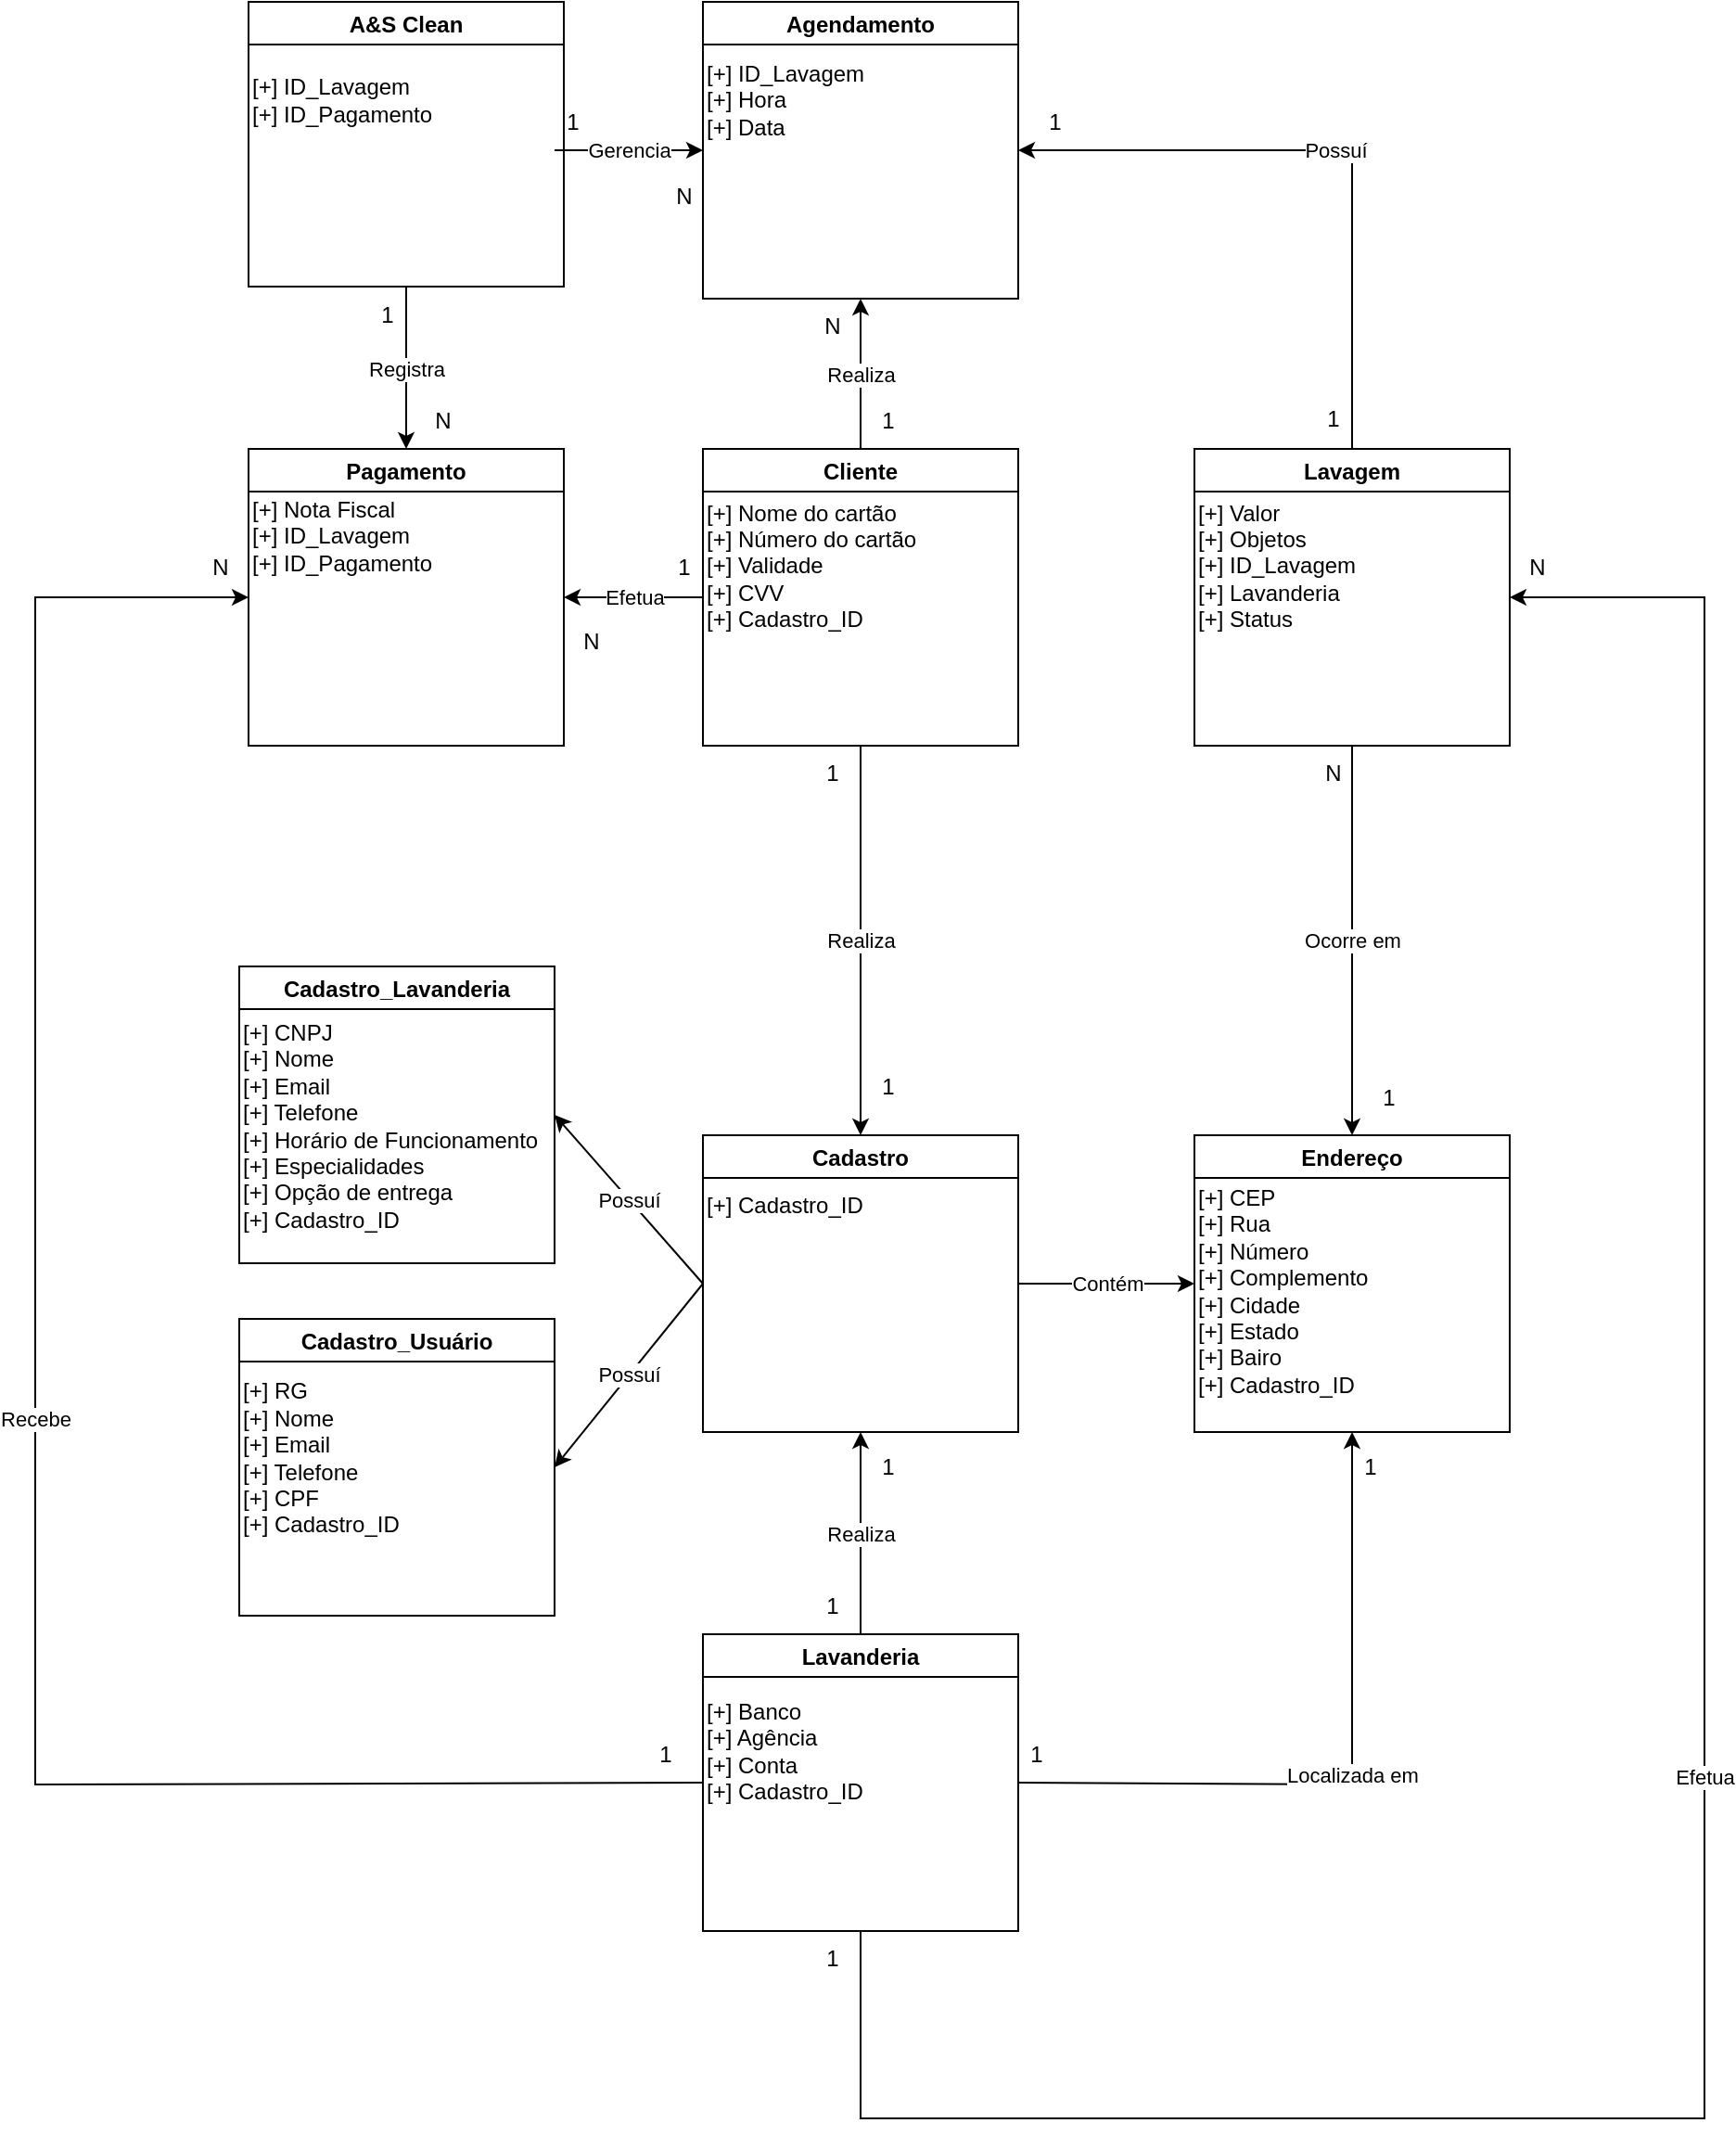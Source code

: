 <mxfile version="18.0.3" type="device"><diagram id="DmcTduDYuBKet-j59SAE" name="Page-1"><mxGraphModel dx="3671" dy="2669" grid="1" gridSize="10" guides="1" tooltips="1" connect="1" arrows="1" fold="1" page="1" pageScale="1" pageWidth="827" pageHeight="1169" math="0" shadow="0"><root><mxCell id="0"/><mxCell id="1" parent="0"/><mxCell id="A_NqOpJpaSKoTpqkqGqV-1" value="Cliente" style="swimlane;" parent="1" vertex="1"><mxGeometry x="-90" y="-919" width="170" height="160" as="geometry"/></mxCell><mxCell id="ulUcq-Yd6dtmYn1X-_2q-7" value="&lt;div&gt;[+] Nome do cartão&lt;br&gt;&lt;/div&gt;&lt;div&gt;[+] Número do cartão&lt;br&gt;&lt;/div&gt;&lt;div&gt;[+] Validade&lt;/div&gt;&lt;div&gt;[+] CVV&lt;/div&gt;&lt;div&gt;&lt;div&gt;[+] Cadastro_ID&lt;/div&gt;&lt;/div&gt;" style="text;html=1;strokeColor=none;fillColor=none;align=left;verticalAlign=middle;whiteSpace=wrap;rounded=0;" parent="A_NqOpJpaSKoTpqkqGqV-1" vertex="1"><mxGeometry y="33" width="170" height="59" as="geometry"/></mxCell><mxCell id="A_NqOpJpaSKoTpqkqGqV-2" value="Lavanderia" style="swimlane;startSize=23;" parent="1" vertex="1"><mxGeometry x="-90" y="-280" width="170" height="160" as="geometry"/></mxCell><mxCell id="ulUcq-Yd6dtmYn1X-_2q-6" value="&lt;div&gt;[+] Banco&lt;br&gt;&lt;/div&gt;&lt;div&gt;[+] Agência&lt;br&gt;&lt;/div&gt;&lt;div&gt;[+] Conta&lt;br&gt;&lt;/div&gt;&lt;div&gt;&lt;div&gt;[+] Cadastro_ID&lt;/div&gt;&lt;/div&gt;" style="text;html=1;strokeColor=none;fillColor=none;align=left;verticalAlign=middle;whiteSpace=wrap;rounded=0;" parent="A_NqOpJpaSKoTpqkqGqV-2" vertex="1"><mxGeometry y="40" width="170" height="45" as="geometry"/></mxCell><mxCell id="A_NqOpJpaSKoTpqkqGqV-3" value="A&amp;S Clean" style="swimlane;" parent="1" vertex="1"><mxGeometry x="-335" y="-1160" width="170" height="153.5" as="geometry"/></mxCell><mxCell id="vc5XY6tKWXTuWezekwIq-4" value="&lt;div&gt;[+] ID_Lavagem&lt;br&gt;&lt;/div&gt;&lt;div&gt;[+] ID_Pagamento&lt;br&gt;&lt;/div&gt;" style="text;html=1;strokeColor=none;fillColor=none;align=left;verticalAlign=middle;whiteSpace=wrap;rounded=0;" vertex="1" parent="A_NqOpJpaSKoTpqkqGqV-3"><mxGeometry y="42.5" width="170" height="20" as="geometry"/></mxCell><mxCell id="A_NqOpJpaSKoTpqkqGqV-8" value="Lavagem" style="swimlane;" parent="1" vertex="1"><mxGeometry x="175" y="-919" width="170" height="160" as="geometry"/></mxCell><mxCell id="ulUcq-Yd6dtmYn1X-_2q-8" value="&lt;div&gt;[+] Valor&lt;br&gt;&lt;/div&gt;&lt;div&gt;[+] Objetos&lt;br&gt;&lt;/div&gt;&lt;div&gt;[+] ID_Lavagem&lt;br&gt;&lt;/div&gt;&lt;div&gt;[+] Lavanderia&lt;br&gt;&lt;/div&gt;&lt;div&gt;[+] Status&lt;br&gt;&lt;/div&gt;" style="text;html=1;strokeColor=none;fillColor=none;align=left;verticalAlign=middle;whiteSpace=wrap;rounded=0;" parent="A_NqOpJpaSKoTpqkqGqV-8" vertex="1"><mxGeometry y="25" width="170" height="75" as="geometry"/></mxCell><mxCell id="A_NqOpJpaSKoTpqkqGqV-9" value="Agendamento" style="swimlane;" parent="1" vertex="1"><mxGeometry x="-90" y="-1160" width="170" height="160" as="geometry"/></mxCell><mxCell id="ulUcq-Yd6dtmYn1X-_2q-9" value="&lt;div&gt;[+] ID_Lavagem&lt;br&gt;&lt;/div&gt;&lt;div&gt;[+] Hora&lt;br&gt;&lt;/div&gt;&lt;div&gt;[+] Data&lt;br&gt;&lt;/div&gt;" style="text;html=1;strokeColor=none;fillColor=none;align=left;verticalAlign=middle;whiteSpace=wrap;rounded=0;" parent="A_NqOpJpaSKoTpqkqGqV-9" vertex="1"><mxGeometry y="30" width="170" height="45" as="geometry"/></mxCell><mxCell id="A_NqOpJpaSKoTpqkqGqV-10" value="Cadastro" style="swimlane;" parent="1" vertex="1"><mxGeometry x="-90" y="-549" width="170" height="160" as="geometry"/></mxCell><mxCell id="vc5XY6tKWXTuWezekwIq-1" value="&lt;div&gt;[+] Cadastro_ID&lt;/div&gt;" style="text;html=1;strokeColor=none;fillColor=none;align=left;verticalAlign=middle;whiteSpace=wrap;rounded=0;" vertex="1" parent="A_NqOpJpaSKoTpqkqGqV-10"><mxGeometry y="25" width="170" height="25" as="geometry"/></mxCell><mxCell id="A_NqOpJpaSKoTpqkqGqV-11" value="Endereço" style="swimlane;" parent="1" vertex="1"><mxGeometry x="175" y="-549" width="170" height="160" as="geometry"/></mxCell><mxCell id="vc5XY6tKWXTuWezekwIq-2" value="&lt;div&gt;[+] CEP&lt;br&gt;&lt;/div&gt;&lt;div&gt;[+] Rua&lt;br&gt;&lt;/div&gt;&lt;div&gt;[+] Número&lt;/div&gt;&lt;div&gt;[+] Complemento&lt;br&gt;&lt;/div&gt;&lt;div&gt;[+] Cidade&lt;br&gt;&lt;/div&gt;&lt;div&gt;[+] Estado&lt;/div&gt;&lt;div&gt;[+] Bairo&lt;br&gt;&lt;/div&gt;&lt;div&gt;&lt;div&gt;[+] Cadastro_ID&lt;/div&gt;&lt;/div&gt;" style="text;html=1;strokeColor=none;fillColor=none;align=left;verticalAlign=middle;whiteSpace=wrap;rounded=0;" vertex="1" parent="A_NqOpJpaSKoTpqkqGqV-11"><mxGeometry y="29" width="170" height="110" as="geometry"/></mxCell><mxCell id="A_NqOpJpaSKoTpqkqGqV-13" value="Pagamento" style="swimlane;startSize=23;" parent="1" vertex="1"><mxGeometry x="-335" y="-919" width="170" height="160" as="geometry"/></mxCell><mxCell id="vc5XY6tKWXTuWezekwIq-3" value="&lt;div&gt;[+] Nota Fiscal&lt;br&gt;&lt;/div&gt;&lt;div&gt;[+] ID_Lavagem&lt;br&gt;&lt;/div&gt;&lt;div&gt;[+] ID_Pagamento&lt;br&gt;&lt;/div&gt;" style="text;html=1;strokeColor=none;fillColor=none;align=left;verticalAlign=middle;whiteSpace=wrap;rounded=0;" vertex="1" parent="A_NqOpJpaSKoTpqkqGqV-13"><mxGeometry y="29" width="170" height="35" as="geometry"/></mxCell><mxCell id="A_NqOpJpaSKoTpqkqGqV-14" value="Realiza" style="endArrow=classic;html=1;rounded=0;exitX=0.5;exitY=1;exitDx=0;exitDy=0;entryX=0.5;entryY=0;entryDx=0;entryDy=0;" parent="1" source="A_NqOpJpaSKoTpqkqGqV-1" target="A_NqOpJpaSKoTpqkqGqV-10" edge="1"><mxGeometry width="50" height="50" relative="1" as="geometry"><mxPoint x="310" y="-509" as="sourcePoint"/><mxPoint x="-30" y="-539" as="targetPoint"/></mxGeometry></mxCell><mxCell id="A_NqOpJpaSKoTpqkqGqV-17" value="Realiza" style="endArrow=classic;html=1;rounded=0;exitX=0.5;exitY=0;exitDx=0;exitDy=0;entryX=0.5;entryY=1;entryDx=0;entryDy=0;" parent="1" source="A_NqOpJpaSKoTpqkqGqV-1" target="A_NqOpJpaSKoTpqkqGqV-9" edge="1"><mxGeometry width="50" height="50" relative="1" as="geometry"><mxPoint x="310" y="-479" as="sourcePoint"/><mxPoint x="360" y="-529" as="targetPoint"/></mxGeometry></mxCell><mxCell id="A_NqOpJpaSKoTpqkqGqV-18" value="Ocorre em" style="endArrow=classic;html=1;rounded=0;exitX=0.5;exitY=1;exitDx=0;exitDy=0;entryX=0.5;entryY=0;entryDx=0;entryDy=0;" parent="1" source="A_NqOpJpaSKoTpqkqGqV-8" target="A_NqOpJpaSKoTpqkqGqV-11" edge="1"><mxGeometry width="50" height="50" relative="1" as="geometry"><mxPoint x="310" y="-479" as="sourcePoint"/><mxPoint x="360" y="-529" as="targetPoint"/></mxGeometry></mxCell><mxCell id="A_NqOpJpaSKoTpqkqGqV-19" value="Contém" style="endArrow=classic;html=1;rounded=0;exitX=1;exitY=0.5;exitDx=0;exitDy=0;entryX=0;entryY=0.5;entryDx=0;entryDy=0;" parent="1" source="A_NqOpJpaSKoTpqkqGqV-10" target="A_NqOpJpaSKoTpqkqGqV-11" edge="1"><mxGeometry width="50" height="50" relative="1" as="geometry"><mxPoint x="310" y="-609" as="sourcePoint"/><mxPoint x="360" y="-659" as="targetPoint"/></mxGeometry></mxCell><mxCell id="A_NqOpJpaSKoTpqkqGqV-20" value="Possuí" style="endArrow=classic;html=1;rounded=0;entryX=1;entryY=0.5;entryDx=0;entryDy=0;exitX=0.5;exitY=0;exitDx=0;exitDy=0;" parent="1" source="A_NqOpJpaSKoTpqkqGqV-8" target="A_NqOpJpaSKoTpqkqGqV-9" edge="1"><mxGeometry width="50" height="50" relative="1" as="geometry"><mxPoint x="310" y="-739" as="sourcePoint"/><mxPoint x="360" y="-789" as="targetPoint"/><Array as="points"><mxPoint x="260" y="-1080"/></Array></mxGeometry></mxCell><mxCell id="A_NqOpJpaSKoTpqkqGqV-21" value="Realiza" style="endArrow=classic;html=1;rounded=0;exitX=0.5;exitY=0;exitDx=0;exitDy=0;entryX=0.5;entryY=1;entryDx=0;entryDy=0;" parent="1" source="A_NqOpJpaSKoTpqkqGqV-2" target="A_NqOpJpaSKoTpqkqGqV-10" edge="1"><mxGeometry width="50" height="50" relative="1" as="geometry"><mxPoint x="190" y="-249" as="sourcePoint"/><mxPoint x="240" y="-299" as="targetPoint"/></mxGeometry></mxCell><mxCell id="A_NqOpJpaSKoTpqkqGqV-22" value="Possuí" style="endArrow=classic;html=1;rounded=0;exitX=0;exitY=0.5;exitDx=0;exitDy=0;entryX=1;entryY=0.5;entryDx=0;entryDy=0;" parent="1" source="A_NqOpJpaSKoTpqkqGqV-10" target="A_NqOpJpaSKoTpqkqGqV-23" edge="1"><mxGeometry width="50" height="50" relative="1" as="geometry"><mxPoint x="190" y="-519" as="sourcePoint"/><mxPoint x="-210" y="-549" as="targetPoint"/></mxGeometry></mxCell><mxCell id="A_NqOpJpaSKoTpqkqGqV-23" value="Cadastro_Lavanderia" style="swimlane;" parent="1" vertex="1"><mxGeometry x="-340" y="-640" width="170" height="160" as="geometry"/></mxCell><mxCell id="ulUcq-Yd6dtmYn1X-_2q-3" value="&lt;div&gt;[+] CNPJ&lt;/div&gt;&lt;div&gt;[+] Nome&lt;/div&gt;&lt;div&gt;[+] Email&lt;/div&gt;&lt;div&gt;[+] Telefone&lt;/div&gt;&lt;div&gt;[+] Horário de Funcionamento&lt;/div&gt;&lt;div&gt;[+] Especialidades&lt;/div&gt;&lt;div&gt;[+] Opção de entrega&lt;/div&gt;&lt;div&gt;&lt;div&gt;[+] Cadastro_ID&lt;/div&gt;&lt;/div&gt;" style="text;html=1;strokeColor=none;fillColor=none;align=left;verticalAlign=middle;whiteSpace=wrap;rounded=0;" parent="A_NqOpJpaSKoTpqkqGqV-23" vertex="1"><mxGeometry y="31" width="170" height="110" as="geometry"/></mxCell><mxCell id="A_NqOpJpaSKoTpqkqGqV-24" value="Cadastro_Usuário" style="swimlane;" parent="1" vertex="1"><mxGeometry x="-340" y="-450" width="170" height="160" as="geometry"/></mxCell><mxCell id="ulUcq-Yd6dtmYn1X-_2q-4" value="&lt;div&gt;[+] RG&lt;/div&gt;&lt;div&gt;[+] Nome&lt;br&gt;&lt;/div&gt;&lt;div&gt;[+] Email&lt;/div&gt;&lt;div&gt;[+] Telefone&lt;/div&gt;&lt;div&gt;[+] CPF&lt;/div&gt;&lt;div&gt;&lt;div&gt;[+] Cadastro_ID&lt;/div&gt;&lt;/div&gt;" style="text;html=1;strokeColor=none;fillColor=none;align=left;verticalAlign=middle;whiteSpace=wrap;rounded=0;" parent="A_NqOpJpaSKoTpqkqGqV-24" vertex="1"><mxGeometry y="40" width="170" height="70" as="geometry"/></mxCell><mxCell id="A_NqOpJpaSKoTpqkqGqV-25" value="Possuí" style="endArrow=classic;html=1;rounded=0;entryX=1;entryY=0.5;entryDx=0;entryDy=0;exitX=0;exitY=0.5;exitDx=0;exitDy=0;" parent="1" source="A_NqOpJpaSKoTpqkqGqV-10" target="A_NqOpJpaSKoTpqkqGqV-24" edge="1"><mxGeometry width="50" height="50" relative="1" as="geometry"><mxPoint x="190" y="-519" as="sourcePoint"/><mxPoint x="240" y="-569" as="targetPoint"/></mxGeometry></mxCell><mxCell id="A_NqOpJpaSKoTpqkqGqV-26" value="Efetua" style="endArrow=classic;html=1;rounded=0;exitX=0;exitY=0.5;exitDx=0;exitDy=0;entryX=1;entryY=0.5;entryDx=0;entryDy=0;" parent="1" source="A_NqOpJpaSKoTpqkqGqV-1" target="A_NqOpJpaSKoTpqkqGqV-13" edge="1"><mxGeometry width="50" height="50" relative="1" as="geometry"><mxPoint x="-80" y="-459.0" as="sourcePoint"/><mxPoint x="-200" y="-559" as="targetPoint"/></mxGeometry></mxCell><mxCell id="A_NqOpJpaSKoTpqkqGqV-27" value="Registra" style="endArrow=classic;html=1;rounded=0;exitX=0.5;exitY=1;exitDx=0;exitDy=0;entryX=0.5;entryY=0;entryDx=0;entryDy=0;" parent="1" source="A_NqOpJpaSKoTpqkqGqV-3" target="A_NqOpJpaSKoTpqkqGqV-13" edge="1"><mxGeometry width="50" height="50" relative="1" as="geometry"><mxPoint x="50" y="-919" as="sourcePoint"/><mxPoint x="100" y="-969" as="targetPoint"/></mxGeometry></mxCell><mxCell id="A_NqOpJpaSKoTpqkqGqV-28" value="Recebe" style="endArrow=classic;html=1;rounded=0;exitX=0;exitY=0.5;exitDx=0;exitDy=0;entryX=0;entryY=0.5;entryDx=0;entryDy=0;" parent="1" source="A_NqOpJpaSKoTpqkqGqV-2" target="A_NqOpJpaSKoTpqkqGqV-13" edge="1"><mxGeometry width="50" height="50" relative="1" as="geometry"><mxPoint x="-90" y="-259" as="sourcePoint"/><mxPoint x="-530" y="-319" as="targetPoint"/><Array as="points"><mxPoint x="-450" y="-199"/><mxPoint x="-450" y="-839"/></Array></mxGeometry></mxCell><mxCell id="A_NqOpJpaSKoTpqkqGqV-29" value="Localizada em" style="endArrow=classic;html=1;rounded=0;exitX=1;exitY=0.5;exitDx=0;exitDy=0;entryX=0.5;entryY=1;entryDx=0;entryDy=0;" parent="1" source="A_NqOpJpaSKoTpqkqGqV-2" target="A_NqOpJpaSKoTpqkqGqV-11" edge="1"><mxGeometry width="50" height="50" relative="1" as="geometry"><mxPoint x="-100" y="-449" as="sourcePoint"/><mxPoint x="-50" y="-499" as="targetPoint"/><Array as="points"><mxPoint x="260" y="-199"/></Array></mxGeometry></mxCell><mxCell id="A_NqOpJpaSKoTpqkqGqV-31" value="Efetua" style="endArrow=classic;html=1;rounded=0;exitX=0.5;exitY=1;exitDx=0;exitDy=0;entryX=1;entryY=0.5;entryDx=0;entryDy=0;" parent="1" source="A_NqOpJpaSKoTpqkqGqV-2" target="A_NqOpJpaSKoTpqkqGqV-8" edge="1"><mxGeometry width="50" height="50" relative="1" as="geometry"><mxPoint x="-370" y="-419" as="sourcePoint"/><mxPoint x="-320" y="-469" as="targetPoint"/><Array as="points"><mxPoint x="-5" y="-19"/><mxPoint x="450" y="-19"/><mxPoint x="450" y="-839"/></Array></mxGeometry></mxCell><mxCell id="A_NqOpJpaSKoTpqkqGqV-33" value="Gerencia" style="endArrow=classic;html=1;rounded=0;entryX=0;entryY=0.5;entryDx=0;entryDy=0;" parent="1" target="A_NqOpJpaSKoTpqkqGqV-9" edge="1"><mxGeometry width="50" height="50" relative="1" as="geometry"><mxPoint x="-170" y="-1080" as="sourcePoint"/><mxPoint x="450" y="-779" as="targetPoint"/></mxGeometry></mxCell><mxCell id="vc5XY6tKWXTuWezekwIq-6" value="1" style="text;html=1;strokeColor=none;fillColor=none;align=center;verticalAlign=middle;whiteSpace=wrap;rounded=0;" vertex="1" parent="1"><mxGeometry x="-30" y="-120" width="20" height="30" as="geometry"/></mxCell><mxCell id="vc5XY6tKWXTuWezekwIq-7" value="N" style="text;html=1;strokeColor=none;fillColor=none;align=center;verticalAlign=middle;whiteSpace=wrap;rounded=0;" vertex="1" parent="1"><mxGeometry x="350" y="-870" width="20" height="30" as="geometry"/></mxCell><mxCell id="vc5XY6tKWXTuWezekwIq-8" value="1" style="text;html=1;strokeColor=none;fillColor=none;align=center;verticalAlign=middle;whiteSpace=wrap;rounded=0;" vertex="1" parent="1"><mxGeometry x="-30" y="-310" width="20" height="30" as="geometry"/></mxCell><mxCell id="vc5XY6tKWXTuWezekwIq-9" value="1" style="text;html=1;strokeColor=none;fillColor=none;align=center;verticalAlign=middle;whiteSpace=wrap;rounded=0;" vertex="1" parent="1"><mxGeometry y="-385" width="20" height="30" as="geometry"/></mxCell><mxCell id="vc5XY6tKWXTuWezekwIq-10" value="1" style="text;html=1;strokeColor=none;fillColor=none;align=center;verticalAlign=middle;whiteSpace=wrap;rounded=0;" vertex="1" parent="1"><mxGeometry x="-30" y="-759" width="20" height="30" as="geometry"/></mxCell><mxCell id="vc5XY6tKWXTuWezekwIq-11" value="1" style="text;html=1;strokeColor=none;fillColor=none;align=center;verticalAlign=middle;whiteSpace=wrap;rounded=0;" vertex="1" parent="1"><mxGeometry y="-590" width="20" height="30" as="geometry"/></mxCell><mxCell id="vc5XY6tKWXTuWezekwIq-12" value="N" style="text;html=1;strokeColor=none;fillColor=none;align=center;verticalAlign=middle;whiteSpace=wrap;rounded=0;" vertex="1" parent="1"><mxGeometry x="-360" y="-870" width="20" height="30" as="geometry"/></mxCell><mxCell id="vc5XY6tKWXTuWezekwIq-13" value="1" style="text;html=1;strokeColor=none;fillColor=none;align=center;verticalAlign=middle;whiteSpace=wrap;rounded=0;" vertex="1" parent="1"><mxGeometry x="-120" y="-230" width="20" height="30" as="geometry"/></mxCell><mxCell id="vc5XY6tKWXTuWezekwIq-17" value="1" style="text;html=1;strokeColor=none;fillColor=none;align=center;verticalAlign=middle;whiteSpace=wrap;rounded=0;" vertex="1" parent="1"><mxGeometry x="-110" y="-870" width="20" height="30" as="geometry"/></mxCell><mxCell id="vc5XY6tKWXTuWezekwIq-18" value="N" style="text;html=1;strokeColor=none;fillColor=none;align=center;verticalAlign=middle;whiteSpace=wrap;rounded=0;" vertex="1" parent="1"><mxGeometry x="-160" y="-830" width="20" height="30" as="geometry"/></mxCell><mxCell id="vc5XY6tKWXTuWezekwIq-19" value="1" style="text;html=1;strokeColor=none;fillColor=none;align=center;verticalAlign=middle;whiteSpace=wrap;rounded=0;" vertex="1" parent="1"><mxGeometry y="-949" width="20" height="30" as="geometry"/></mxCell><mxCell id="vc5XY6tKWXTuWezekwIq-20" value="N" style="text;html=1;strokeColor=none;fillColor=none;align=center;verticalAlign=middle;whiteSpace=wrap;rounded=0;" vertex="1" parent="1"><mxGeometry x="-30" y="-1000" width="20" height="30" as="geometry"/></mxCell><mxCell id="vc5XY6tKWXTuWezekwIq-21" value="1" style="text;html=1;strokeColor=none;fillColor=none;align=center;verticalAlign=middle;whiteSpace=wrap;rounded=0;" vertex="1" parent="1"><mxGeometry x="-270" y="-1006.5" width="20" height="30" as="geometry"/></mxCell><mxCell id="vc5XY6tKWXTuWezekwIq-22" value="N" style="text;html=1;strokeColor=none;fillColor=none;align=center;verticalAlign=middle;whiteSpace=wrap;rounded=0;" vertex="1" parent="1"><mxGeometry x="-240" y="-949" width="20" height="30" as="geometry"/></mxCell><mxCell id="vc5XY6tKWXTuWezekwIq-23" value="1" style="text;html=1;strokeColor=none;fillColor=none;align=center;verticalAlign=middle;whiteSpace=wrap;rounded=0;" vertex="1" parent="1"><mxGeometry x="-170" y="-1110" width="20" height="30" as="geometry"/></mxCell><mxCell id="vc5XY6tKWXTuWezekwIq-24" value="N" style="text;html=1;strokeColor=none;fillColor=none;align=center;verticalAlign=middle;whiteSpace=wrap;rounded=0;" vertex="1" parent="1"><mxGeometry x="-110" y="-1070" width="20" height="30" as="geometry"/></mxCell><mxCell id="vc5XY6tKWXTuWezekwIq-25" value="1" style="text;html=1;strokeColor=none;fillColor=none;align=center;verticalAlign=middle;whiteSpace=wrap;rounded=0;" vertex="1" parent="1"><mxGeometry x="240" y="-950" width="20" height="30" as="geometry"/></mxCell><mxCell id="vc5XY6tKWXTuWezekwIq-26" value="1" style="text;html=1;strokeColor=none;fillColor=none;align=center;verticalAlign=middle;whiteSpace=wrap;rounded=0;" vertex="1" parent="1"><mxGeometry x="90" y="-1110" width="20" height="30" as="geometry"/></mxCell><mxCell id="vc5XY6tKWXTuWezekwIq-27" value="N" style="text;html=1;strokeColor=none;fillColor=none;align=center;verticalAlign=middle;whiteSpace=wrap;rounded=0;" vertex="1" parent="1"><mxGeometry x="240" y="-759" width="20" height="30" as="geometry"/></mxCell><mxCell id="vc5XY6tKWXTuWezekwIq-28" value="1" style="text;html=1;strokeColor=none;fillColor=none;align=center;verticalAlign=middle;whiteSpace=wrap;rounded=0;" vertex="1" parent="1"><mxGeometry x="270" y="-584" width="20" height="30" as="geometry"/></mxCell><mxCell id="vc5XY6tKWXTuWezekwIq-29" value="1" style="text;html=1;strokeColor=none;fillColor=none;align=center;verticalAlign=middle;whiteSpace=wrap;rounded=0;" vertex="1" parent="1"><mxGeometry x="80" y="-230" width="20" height="30" as="geometry"/></mxCell><mxCell id="vc5XY6tKWXTuWezekwIq-30" value="1" style="text;html=1;strokeColor=none;fillColor=none;align=center;verticalAlign=middle;whiteSpace=wrap;rounded=0;" vertex="1" parent="1"><mxGeometry x="260" y="-385" width="20" height="30" as="geometry"/></mxCell></root></mxGraphModel></diagram></mxfile>